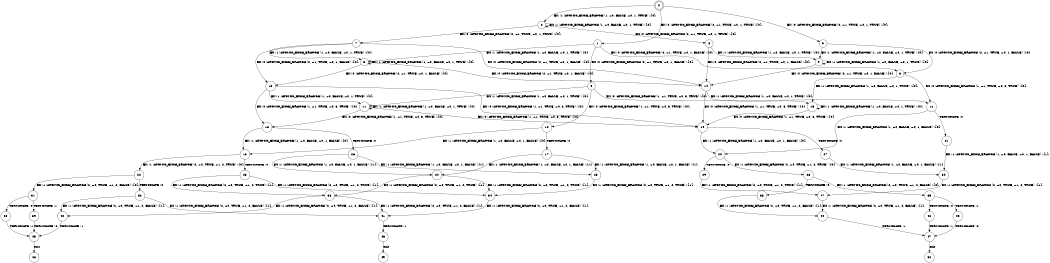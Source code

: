 digraph BCG {
size = "7, 10.5";
center = TRUE;
node [shape = circle];
0 [peripheries = 2];
0 -> 1 [label = "EX !0 !ATOMIC_EXCH_BRANCH (2, +1, TRUE, +0, 1, TRUE) !{0}"];
0 -> 2 [label = "EX !1 !ATOMIC_EXCH_BRANCH (1, +0, FALSE, +0, 1, TRUE) !{0}"];
0 -> 3 [label = "EX !0 !ATOMIC_EXCH_BRANCH (2, +1, TRUE, +0, 1, TRUE) !{0}"];
1 -> 4 [label = "EX !0 !ATOMIC_EXCH_BRANCH (2, +1, TRUE, +0, 1, FALSE) !{0}"];
1 -> 5 [label = "EX !1 !ATOMIC_EXCH_BRANCH (1, +0, FALSE, +0, 1, TRUE) !{0}"];
1 -> 6 [label = "EX !0 !ATOMIC_EXCH_BRANCH (2, +1, TRUE, +0, 1, FALSE) !{0}"];
2 -> 2 [label = "EX !1 !ATOMIC_EXCH_BRANCH (1, +0, FALSE, +0, 1, TRUE) !{0}"];
2 -> 7 [label = "EX !0 !ATOMIC_EXCH_BRANCH (2, +1, TRUE, +0, 1, TRUE) !{0}"];
2 -> 8 [label = "EX !0 !ATOMIC_EXCH_BRANCH (2, +1, TRUE, +0, 1, TRUE) !{0}"];
3 -> 9 [label = "EX !1 !ATOMIC_EXCH_BRANCH (1, +0, FALSE, +0, 1, TRUE) !{0}"];
3 -> 6 [label = "EX !0 !ATOMIC_EXCH_BRANCH (2, +1, TRUE, +0, 1, FALSE) !{0}"];
4 -> 10 [label = "EX !0 !ATOMIC_EXCH_BRANCH (1, +1, TRUE, +0, 3, TRUE) !{0}"];
4 -> 11 [label = "EX !1 !ATOMIC_EXCH_BRANCH (1, +0, FALSE, +0, 1, TRUE) !{0}"];
4 -> 12 [label = "EX !0 !ATOMIC_EXCH_BRANCH (1, +1, TRUE, +0, 3, TRUE) !{0}"];
5 -> 13 [label = "EX !0 !ATOMIC_EXCH_BRANCH (2, +1, TRUE, +0, 1, FALSE) !{0}"];
5 -> 5 [label = "EX !1 !ATOMIC_EXCH_BRANCH (1, +0, FALSE, +0, 1, TRUE) !{0}"];
5 -> 14 [label = "EX !0 !ATOMIC_EXCH_BRANCH (2, +1, TRUE, +0, 1, FALSE) !{0}"];
6 -> 15 [label = "EX !1 !ATOMIC_EXCH_BRANCH (1, +0, FALSE, +0, 1, TRUE) !{0}"];
6 -> 12 [label = "EX !0 !ATOMIC_EXCH_BRANCH (1, +1, TRUE, +0, 3, TRUE) !{0}"];
7 -> 13 [label = "EX !0 !ATOMIC_EXCH_BRANCH (2, +1, TRUE, +0, 1, FALSE) !{0}"];
7 -> 5 [label = "EX !1 !ATOMIC_EXCH_BRANCH (1, +0, FALSE, +0, 1, TRUE) !{0}"];
7 -> 14 [label = "EX !0 !ATOMIC_EXCH_BRANCH (2, +1, TRUE, +0, 1, FALSE) !{0}"];
8 -> 9 [label = "EX !1 !ATOMIC_EXCH_BRANCH (1, +0, FALSE, +0, 1, TRUE) !{0}"];
8 -> 14 [label = "EX !0 !ATOMIC_EXCH_BRANCH (2, +1, TRUE, +0, 1, FALSE) !{0}"];
9 -> 9 [label = "EX !1 !ATOMIC_EXCH_BRANCH (1, +0, FALSE, +0, 1, TRUE) !{0}"];
9 -> 14 [label = "EX !0 !ATOMIC_EXCH_BRANCH (2, +1, TRUE, +0, 1, FALSE) !{0}"];
10 -> 16 [label = "EX !1 !ATOMIC_EXCH_BRANCH (1, +0, FALSE, +0, 1, FALSE) !{0}"];
10 -> 17 [label = "TERMINATE !0"];
11 -> 18 [label = "EX !0 !ATOMIC_EXCH_BRANCH (1, +1, TRUE, +0, 3, TRUE) !{0}"];
11 -> 11 [label = "EX !1 !ATOMIC_EXCH_BRANCH (1, +0, FALSE, +0, 1, TRUE) !{0}"];
11 -> 19 [label = "EX !0 !ATOMIC_EXCH_BRANCH (1, +1, TRUE, +0, 3, TRUE) !{0}"];
12 -> 20 [label = "EX !1 !ATOMIC_EXCH_BRANCH (1, +0, FALSE, +0, 1, FALSE) !{0}"];
12 -> 21 [label = "TERMINATE !0"];
13 -> 18 [label = "EX !0 !ATOMIC_EXCH_BRANCH (1, +1, TRUE, +0, 3, TRUE) !{0}"];
13 -> 11 [label = "EX !1 !ATOMIC_EXCH_BRANCH (1, +0, FALSE, +0, 1, TRUE) !{0}"];
13 -> 19 [label = "EX !0 !ATOMIC_EXCH_BRANCH (1, +1, TRUE, +0, 3, TRUE) !{0}"];
14 -> 15 [label = "EX !1 !ATOMIC_EXCH_BRANCH (1, +0, FALSE, +0, 1, TRUE) !{0}"];
14 -> 19 [label = "EX !0 !ATOMIC_EXCH_BRANCH (1, +1, TRUE, +0, 3, TRUE) !{0}"];
15 -> 15 [label = "EX !1 !ATOMIC_EXCH_BRANCH (1, +0, FALSE, +0, 1, TRUE) !{0}"];
15 -> 19 [label = "EX !0 !ATOMIC_EXCH_BRANCH (1, +1, TRUE, +0, 3, TRUE) !{0}"];
16 -> 22 [label = "EX !1 !ATOMIC_EXCH_BRANCH (2, +0, TRUE, +1, 2, TRUE) !{0}"];
16 -> 23 [label = "TERMINATE !0"];
17 -> 24 [label = "EX !1 !ATOMIC_EXCH_BRANCH (1, +0, FALSE, +0, 1, FALSE) !{1}"];
17 -> 25 [label = "EX !1 !ATOMIC_EXCH_BRANCH (1, +0, FALSE, +0, 1, FALSE) !{1}"];
18 -> 16 [label = "EX !1 !ATOMIC_EXCH_BRANCH (1, +0, FALSE, +0, 1, FALSE) !{0}"];
18 -> 26 [label = "TERMINATE !0"];
19 -> 20 [label = "EX !1 !ATOMIC_EXCH_BRANCH (1, +0, FALSE, +0, 1, FALSE) !{0}"];
19 -> 27 [label = "TERMINATE !0"];
20 -> 28 [label = "EX !1 !ATOMIC_EXCH_BRANCH (2, +0, TRUE, +1, 2, TRUE) !{0}"];
20 -> 29 [label = "TERMINATE !0"];
21 -> 30 [label = "EX !1 !ATOMIC_EXCH_BRANCH (1, +0, FALSE, +0, 1, FALSE) !{1}"];
22 -> 31 [label = "EX !1 !ATOMIC_EXCH_BRANCH (2, +0, TRUE, +1, 2, FALSE) !{0}"];
22 -> 32 [label = "TERMINATE !0"];
23 -> 33 [label = "EX !1 !ATOMIC_EXCH_BRANCH (2, +0, TRUE, +1, 2, TRUE) !{1}"];
23 -> 34 [label = "EX !1 !ATOMIC_EXCH_BRANCH (2, +0, TRUE, +1, 2, TRUE) !{1}"];
24 -> 33 [label = "EX !1 !ATOMIC_EXCH_BRANCH (2, +0, TRUE, +1, 2, TRUE) !{1}"];
24 -> 34 [label = "EX !1 !ATOMIC_EXCH_BRANCH (2, +0, TRUE, +1, 2, TRUE) !{1}"];
25 -> 34 [label = "EX !1 !ATOMIC_EXCH_BRANCH (2, +0, TRUE, +1, 2, TRUE) !{1}"];
26 -> 24 [label = "EX !1 !ATOMIC_EXCH_BRANCH (1, +0, FALSE, +0, 1, FALSE) !{1}"];
26 -> 25 [label = "EX !1 !ATOMIC_EXCH_BRANCH (1, +0, FALSE, +0, 1, FALSE) !{1}"];
27 -> 30 [label = "EX !1 !ATOMIC_EXCH_BRANCH (1, +0, FALSE, +0, 1, FALSE) !{1}"];
28 -> 35 [label = "EX !1 !ATOMIC_EXCH_BRANCH (2, +0, TRUE, +1, 2, FALSE) !{0}"];
28 -> 36 [label = "TERMINATE !0"];
29 -> 37 [label = "EX !1 !ATOMIC_EXCH_BRANCH (2, +0, TRUE, +1, 2, TRUE) !{1}"];
30 -> 37 [label = "EX !1 !ATOMIC_EXCH_BRANCH (2, +0, TRUE, +1, 2, TRUE) !{1}"];
31 -> 38 [label = "TERMINATE !0"];
31 -> 39 [label = "TERMINATE !1"];
32 -> 40 [label = "EX !1 !ATOMIC_EXCH_BRANCH (2, +0, TRUE, +1, 2, FALSE) !{1}"];
32 -> 41 [label = "EX !1 !ATOMIC_EXCH_BRANCH (2, +0, TRUE, +1, 2, FALSE) !{1}"];
33 -> 40 [label = "EX !1 !ATOMIC_EXCH_BRANCH (2, +0, TRUE, +1, 2, FALSE) !{1}"];
33 -> 41 [label = "EX !1 !ATOMIC_EXCH_BRANCH (2, +0, TRUE, +1, 2, FALSE) !{1}"];
34 -> 41 [label = "EX !1 !ATOMIC_EXCH_BRANCH (2, +0, TRUE, +1, 2, FALSE) !{1}"];
35 -> 42 [label = "TERMINATE !0"];
35 -> 43 [label = "TERMINATE !1"];
36 -> 44 [label = "EX !1 !ATOMIC_EXCH_BRANCH (2, +0, TRUE, +1, 2, FALSE) !{1}"];
37 -> 44 [label = "EX !1 !ATOMIC_EXCH_BRANCH (2, +0, TRUE, +1, 2, FALSE) !{1}"];
38 -> 45 [label = "TERMINATE !1"];
39 -> 45 [label = "TERMINATE !0"];
40 -> 45 [label = "TERMINATE !1"];
41 -> 46 [label = "TERMINATE !1"];
42 -> 47 [label = "TERMINATE !1"];
43 -> 47 [label = "TERMINATE !0"];
44 -> 47 [label = "TERMINATE !1"];
45 -> 48 [label = "exit"];
46 -> 49 [label = "exit"];
47 -> 50 [label = "exit"];
}
